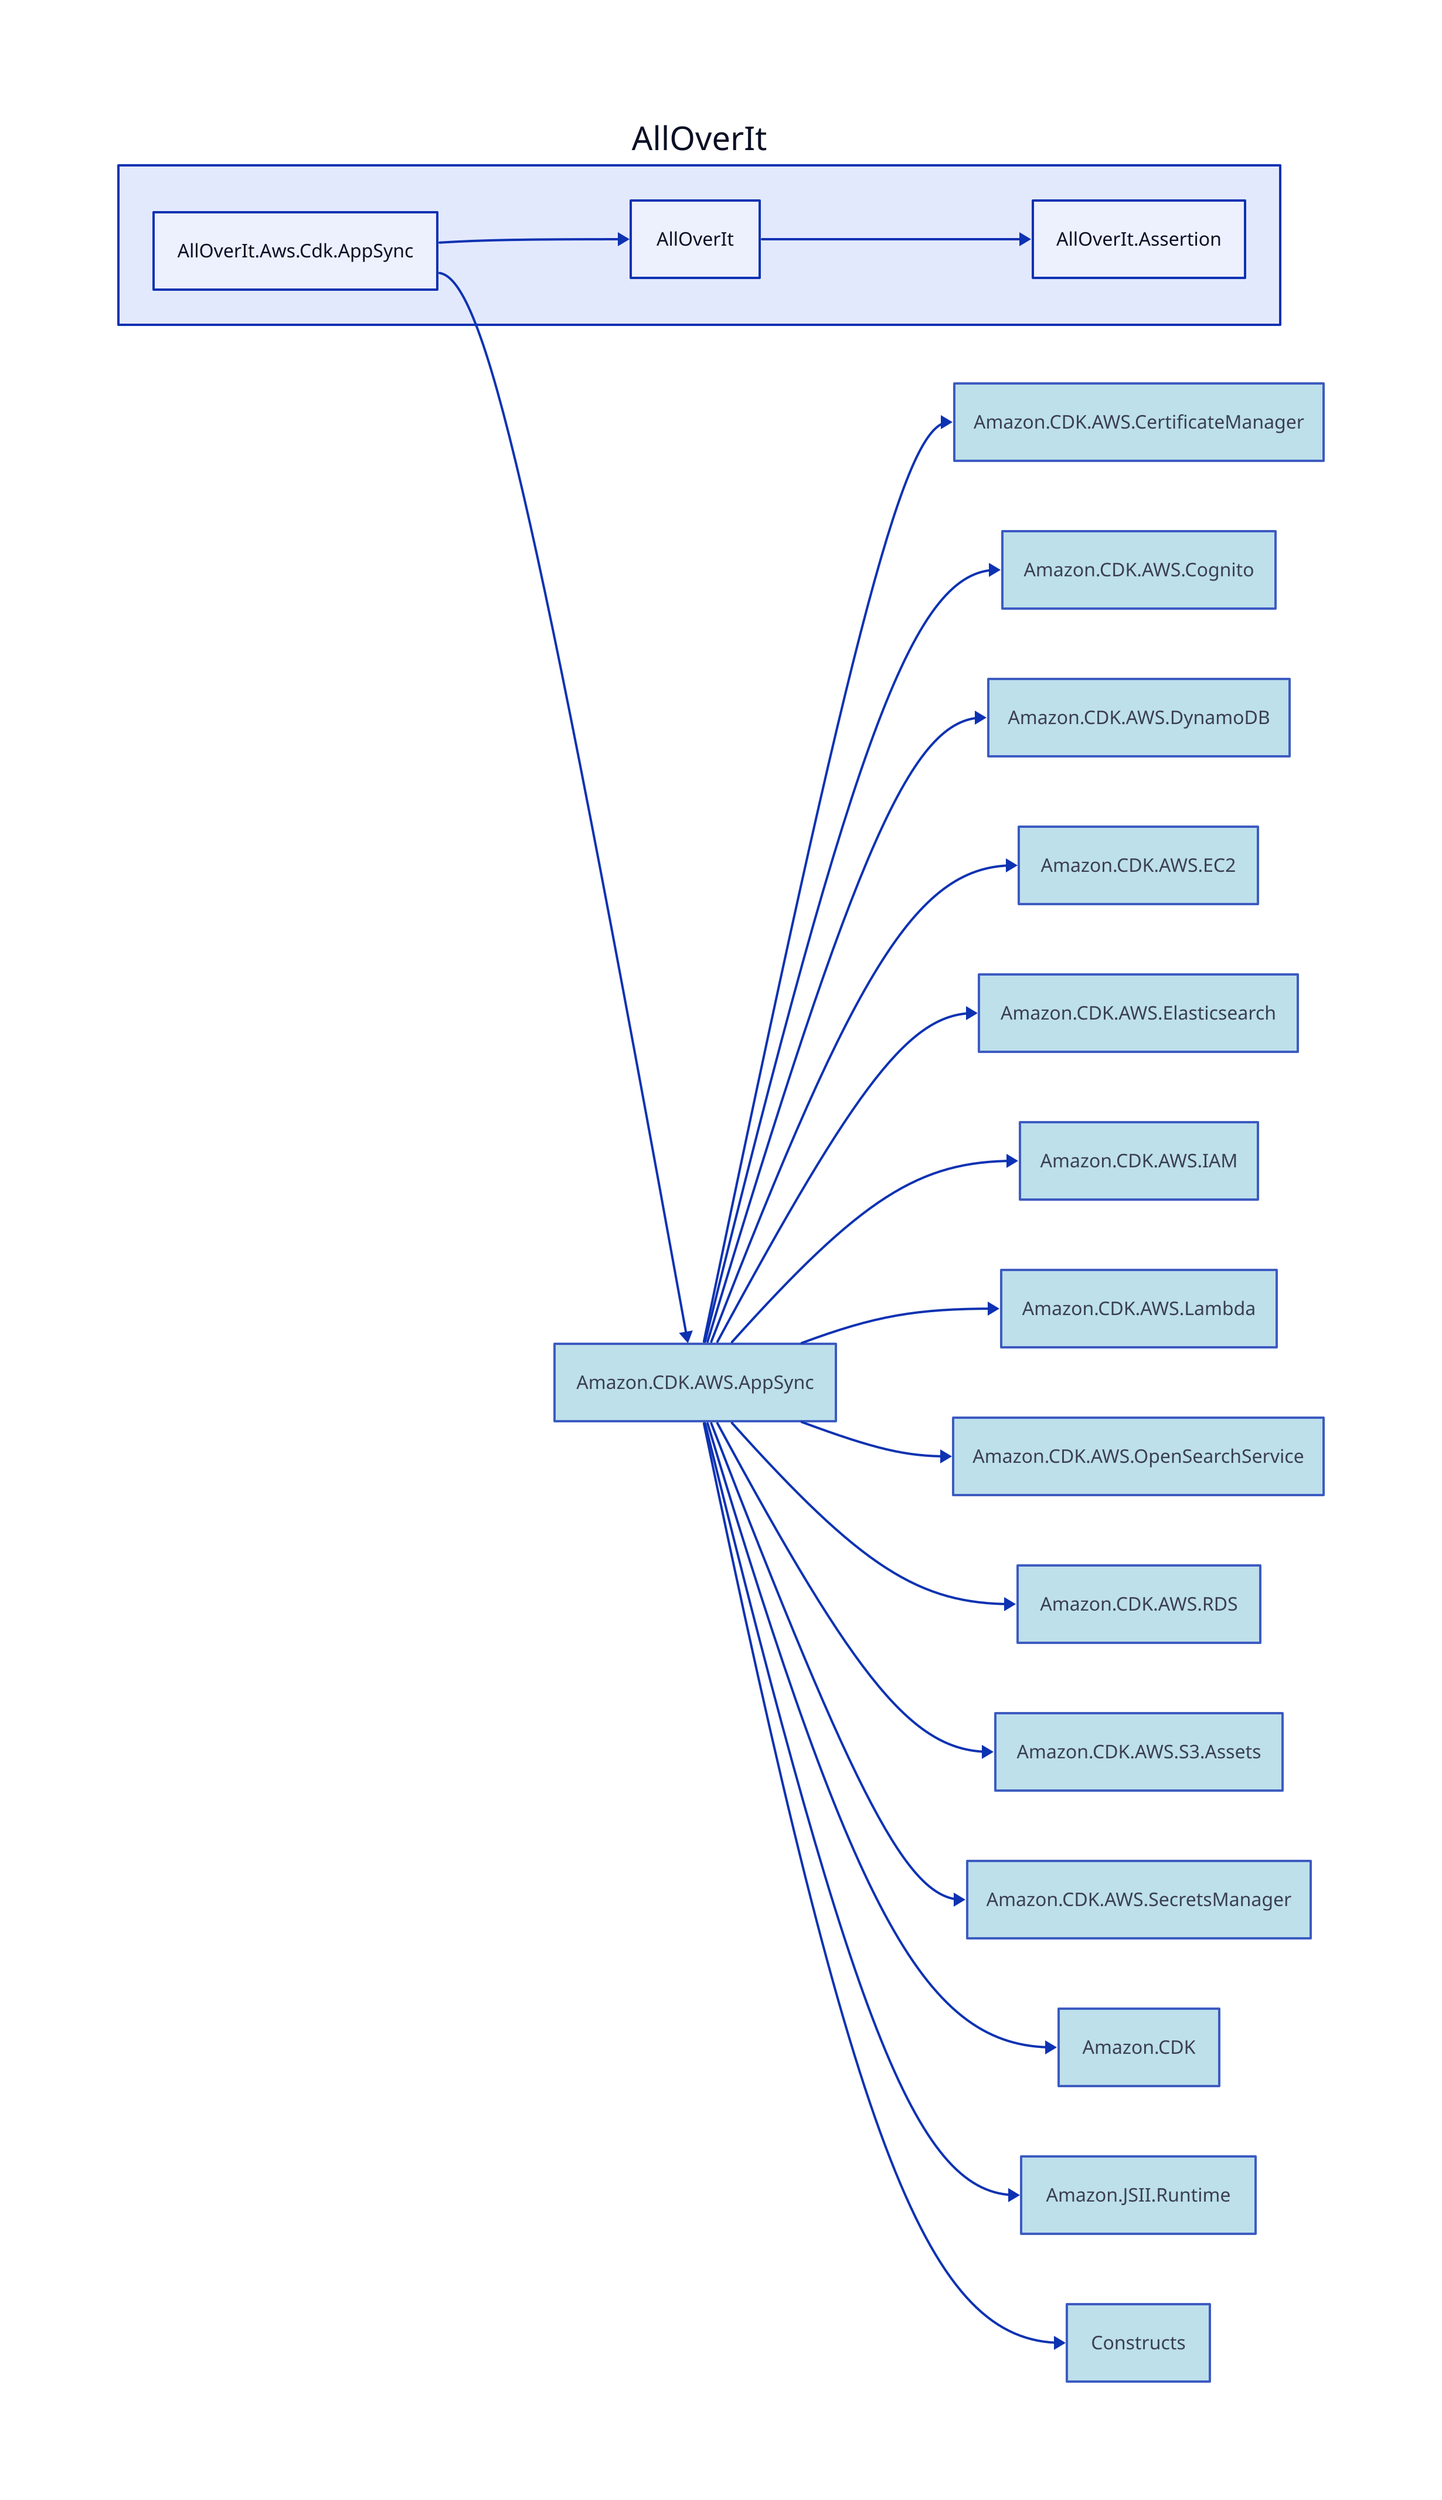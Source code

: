 direction: right

aoi: AllOverIt
aoi.alloverit-aws-cdk-appsync: AllOverIt.Aws.Cdk.AppSync
aoi.alloverit: AllOverIt
aoi.alloverit-assertion: AllOverIt.Assertion
amazon-cdk-aws-appsync: Amazon.CDK.AWS.AppSync
amazon-cdk-aws-appsync.style.fill: lightblue
amazon-cdk-aws-appsync.style.opacity: 0.8
amazon-cdk-aws-certificatemanager: Amazon.CDK.AWS.CertificateManager
amazon-cdk-aws-certificatemanager.style.fill: lightblue
amazon-cdk-aws-certificatemanager.style.opacity: 0.8
amazon-cdk-aws-cognito: Amazon.CDK.AWS.Cognito
amazon-cdk-aws-cognito.style.fill: lightblue
amazon-cdk-aws-cognito.style.opacity: 0.8
amazon-cdk-aws-dynamodb: Amazon.CDK.AWS.DynamoDB
amazon-cdk-aws-dynamodb.style.fill: lightblue
amazon-cdk-aws-dynamodb.style.opacity: 0.8
amazon-cdk-aws-ec2: Amazon.CDK.AWS.EC2
amazon-cdk-aws-ec2.style.fill: lightblue
amazon-cdk-aws-ec2.style.opacity: 0.8
amazon-cdk-aws-elasticsearch: Amazon.CDK.AWS.Elasticsearch
amazon-cdk-aws-elasticsearch.style.fill: lightblue
amazon-cdk-aws-elasticsearch.style.opacity: 0.8
amazon-cdk-aws-iam: Amazon.CDK.AWS.IAM
amazon-cdk-aws-iam.style.fill: lightblue
amazon-cdk-aws-iam.style.opacity: 0.8
amazon-cdk-aws-lambda: Amazon.CDK.AWS.Lambda
amazon-cdk-aws-lambda.style.fill: lightblue
amazon-cdk-aws-lambda.style.opacity: 0.8
amazon-cdk-aws-opensearchservice: Amazon.CDK.AWS.OpenSearchService
amazon-cdk-aws-opensearchservice.style.fill: lightblue
amazon-cdk-aws-opensearchservice.style.opacity: 0.8
amazon-cdk-aws-rds: Amazon.CDK.AWS.RDS
amazon-cdk-aws-rds.style.fill: lightblue
amazon-cdk-aws-rds.style.opacity: 0.8
amazon-cdk-aws-s3-assets: Amazon.CDK.AWS.S3.Assets
amazon-cdk-aws-s3-assets.style.fill: lightblue
amazon-cdk-aws-s3-assets.style.opacity: 0.8
amazon-cdk-aws-secretsmanager: Amazon.CDK.AWS.SecretsManager
amazon-cdk-aws-secretsmanager.style.fill: lightblue
amazon-cdk-aws-secretsmanager.style.opacity: 0.8
amazon-cdk: Amazon.CDK
amazon-cdk.style.fill: lightblue
amazon-cdk.style.opacity: 0.8
amazon-jsii-runtime: Amazon.JSII.Runtime
amazon-jsii-runtime.style.fill: lightblue
amazon-jsii-runtime.style.opacity: 0.8
constructs: Constructs
constructs.style.fill: lightblue
constructs.style.opacity: 0.8

aoi.alloverit <- aoi.alloverit-aws-cdk-appsync
aoi.alloverit-assertion <- aoi.alloverit
amazon-cdk-aws-appsync <- aoi.alloverit-aws-cdk-appsync
amazon-cdk-aws-certificatemanager <- amazon-cdk-aws-appsync
amazon-cdk-aws-cognito <- amazon-cdk-aws-appsync
amazon-cdk-aws-dynamodb <- amazon-cdk-aws-appsync
amazon-cdk-aws-ec2 <- amazon-cdk-aws-appsync
amazon-cdk-aws-elasticsearch <- amazon-cdk-aws-appsync
amazon-cdk-aws-iam <- amazon-cdk-aws-appsync
amazon-cdk-aws-lambda <- amazon-cdk-aws-appsync
amazon-cdk-aws-opensearchservice <- amazon-cdk-aws-appsync
amazon-cdk-aws-rds <- amazon-cdk-aws-appsync
amazon-cdk-aws-s3-assets <- amazon-cdk-aws-appsync
amazon-cdk-aws-secretsmanager <- amazon-cdk-aws-appsync
amazon-cdk <- amazon-cdk-aws-appsync
amazon-jsii-runtime <- amazon-cdk-aws-appsync
constructs <- amazon-cdk-aws-appsync
